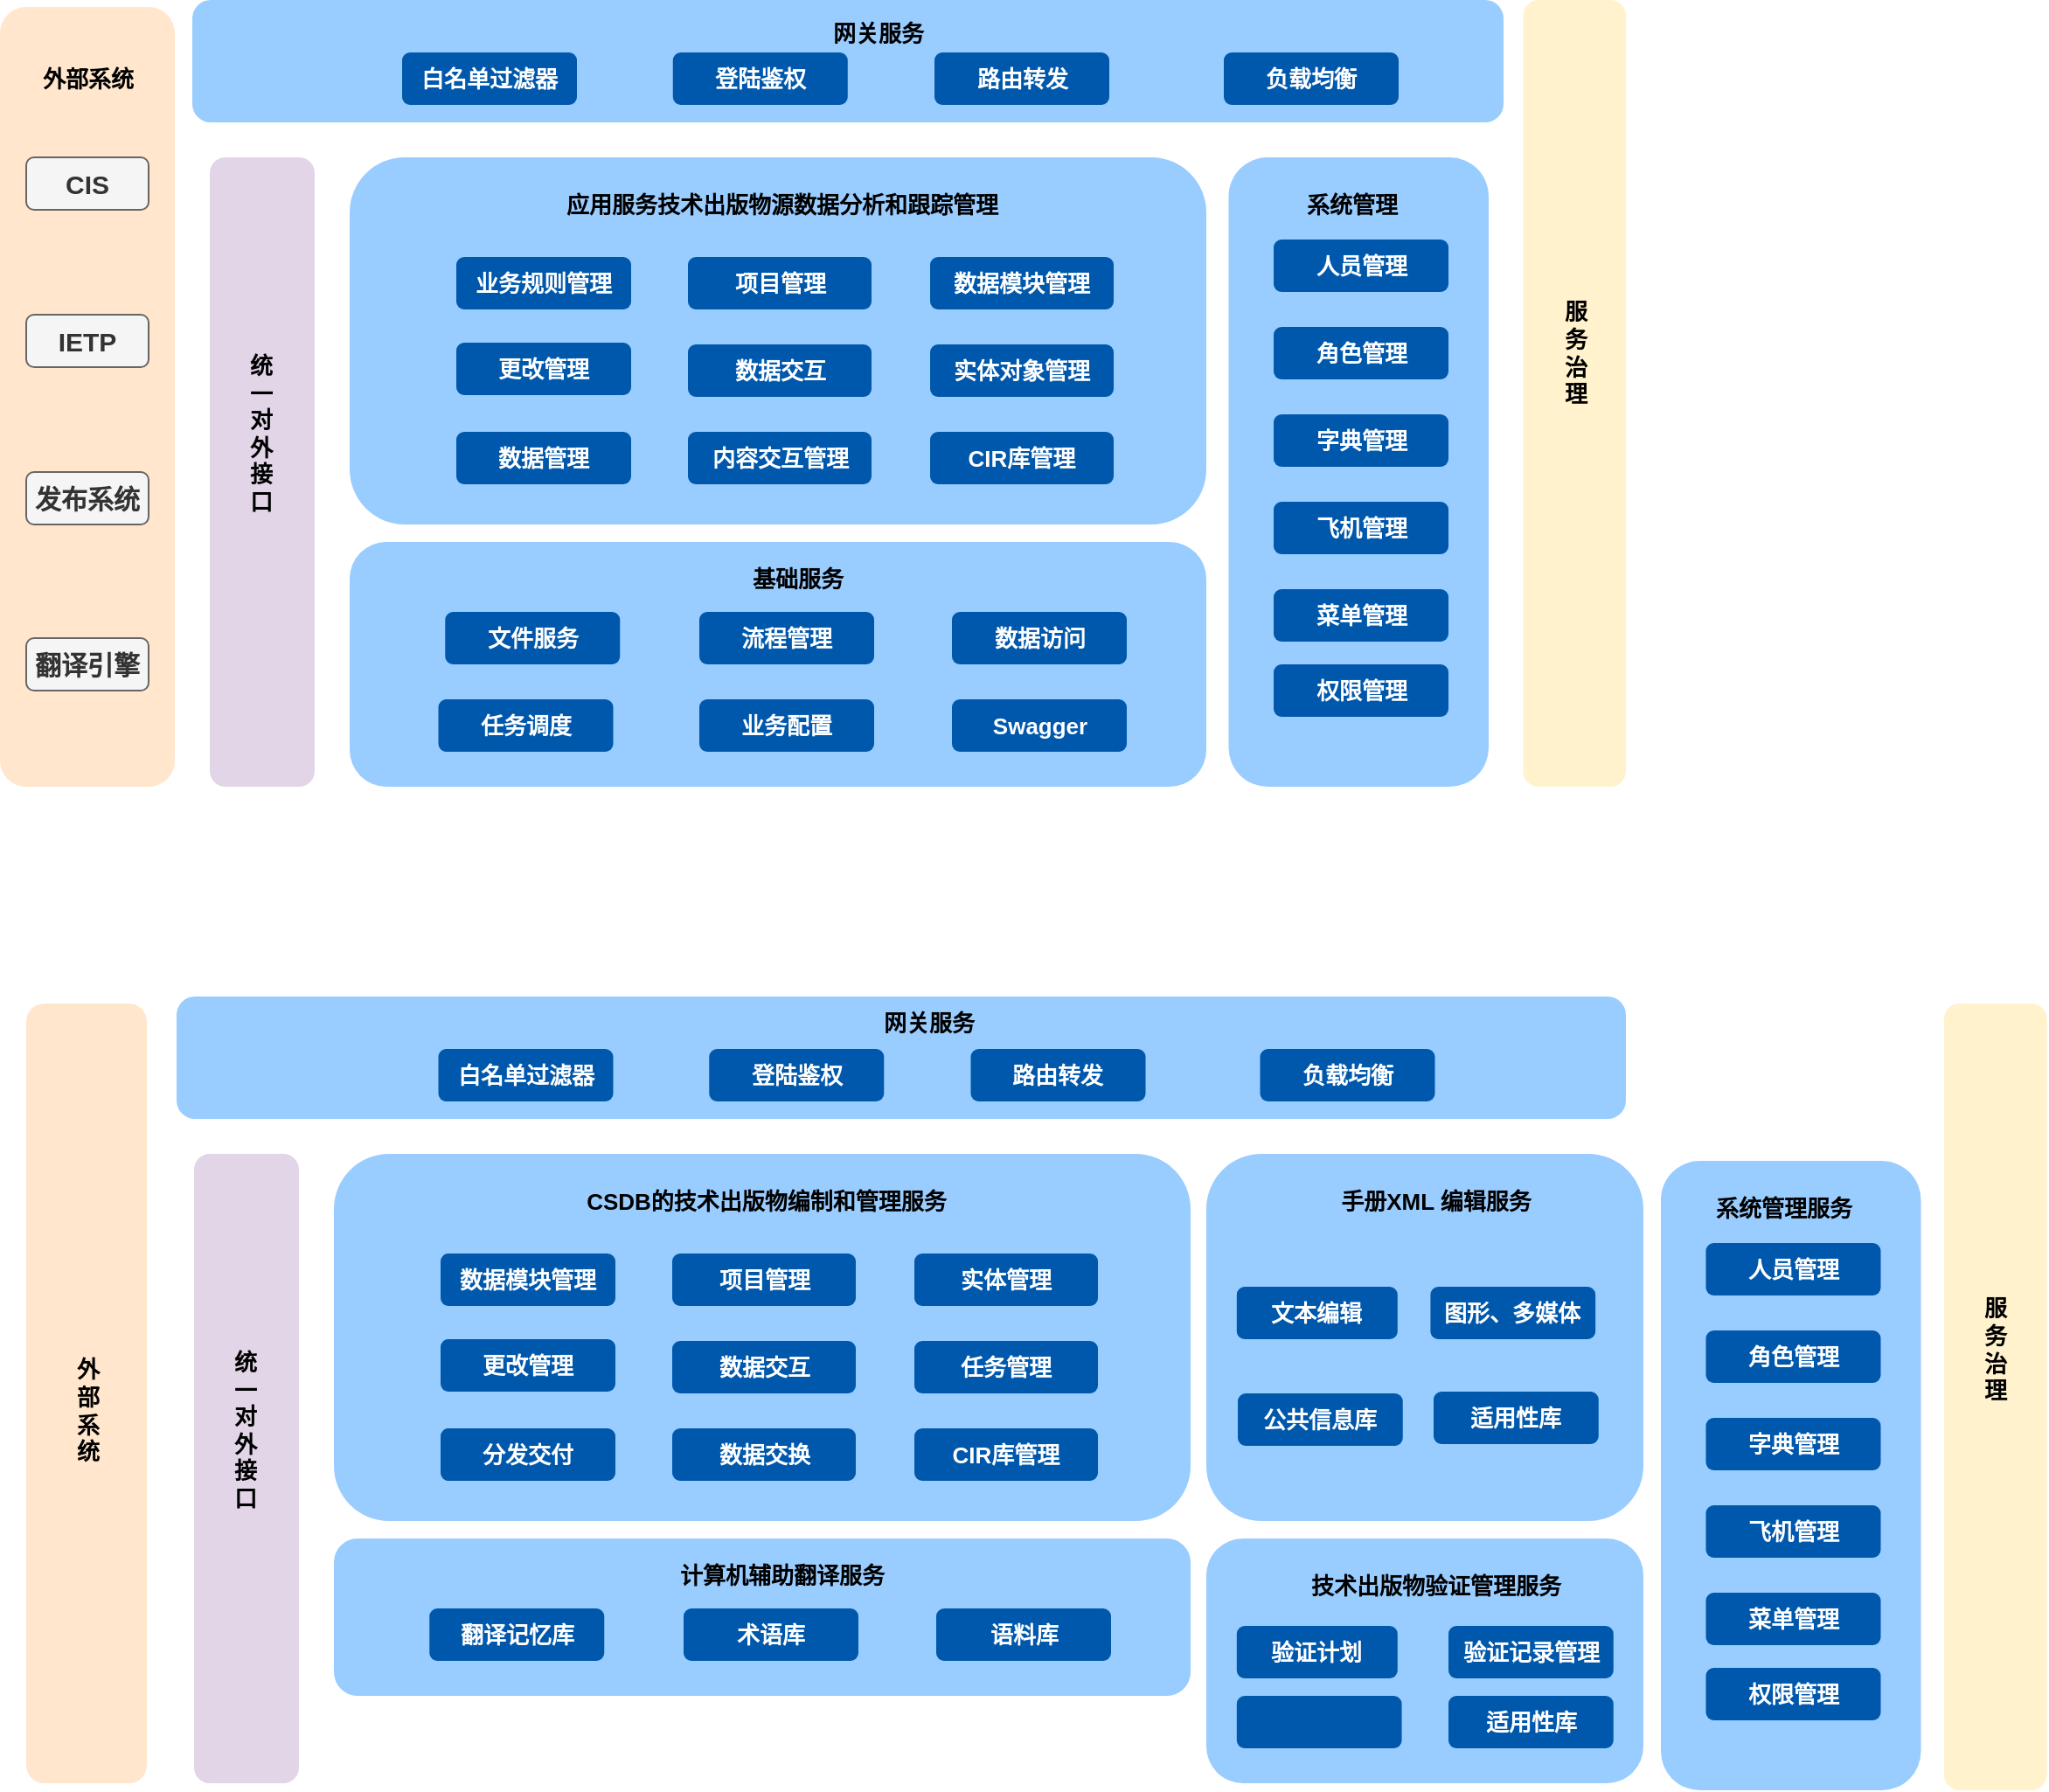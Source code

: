 <mxfile version="28.2.7">
  <diagram name="第 1 页" id="pEPzGr8JVzk4aD1bEKaW">
    <mxGraphModel dx="1226" dy="620" grid="1" gridSize="10" guides="1" tooltips="1" connect="1" arrows="1" fold="1" page="1" pageScale="1" pageWidth="827" pageHeight="1169" math="0" shadow="0">
      <root>
        <mxCell id="0" />
        <mxCell id="1" parent="0" />
        <mxCell id="tqjAG6MXT4f4XY4HCw1w-1" value="" style="rounded=1;whiteSpace=wrap;html=1;fillColor=#99CCFF;strokeColor=none;" vertex="1" parent="1">
          <mxGeometry x="270" y="370" width="490" height="140" as="geometry" />
        </mxCell>
        <mxCell id="tqjAG6MXT4f4XY4HCw1w-2" value="基础服务" style="text;html=1;align=center;verticalAlign=middle;resizable=0;points=[];autosize=1;strokeColor=none;fillColor=none;fontStyle=1;fontSize=13;" vertex="1" parent="1">
          <mxGeometry x="486" y="376" width="80" height="30" as="geometry" />
        </mxCell>
        <mxCell id="tqjAG6MXT4f4XY4HCw1w-3" value="文件服务" style="rounded=1;whiteSpace=wrap;html=1;fontStyle=1;fontSize=13;strokeColor=none;fillColor=#0058AC;fontColor=#FFFFFF;" vertex="1" parent="1">
          <mxGeometry x="324.63" y="410" width="100" height="30" as="geometry" />
        </mxCell>
        <mxCell id="tqjAG6MXT4f4XY4HCw1w-4" value="任务调度" style="rounded=1;whiteSpace=wrap;html=1;fontStyle=1;fontSize=13;strokeColor=none;fillColor=#0058AC;fontColor=#FFFFFF;" vertex="1" parent="1">
          <mxGeometry x="320.75" y="460" width="100" height="30" as="geometry" />
        </mxCell>
        <mxCell id="tqjAG6MXT4f4XY4HCw1w-5" value="数据访问" style="rounded=1;whiteSpace=wrap;html=1;fontStyle=1;fontSize=13;strokeColor=none;fillColor=#0058AC;fontColor=#FFFFFF;" vertex="1" parent="1">
          <mxGeometry x="614.5" y="410" width="100" height="30" as="geometry" />
        </mxCell>
        <mxCell id="tqjAG6MXT4f4XY4HCw1w-6" value="流程管理" style="rounded=1;whiteSpace=wrap;html=1;fontStyle=1;fontSize=13;strokeColor=none;fillColor=#0058AC;fontColor=#FFFFFF;" vertex="1" parent="1">
          <mxGeometry x="470" y="410" width="100" height="30" as="geometry" />
        </mxCell>
        <mxCell id="tqjAG6MXT4f4XY4HCw1w-7" value="业务配置" style="rounded=1;whiteSpace=wrap;html=1;fontStyle=1;fontSize=13;strokeColor=none;fillColor=#0058AC;fontColor=#FFFFFF;" vertex="1" parent="1">
          <mxGeometry x="470" y="460" width="100" height="30" as="geometry" />
        </mxCell>
        <mxCell id="tqjAG6MXT4f4XY4HCw1w-8" value="Swagger" style="rounded=1;whiteSpace=wrap;html=1;fontStyle=1;fontSize=13;strokeColor=none;fillColor=#0058AC;fontColor=#FFFFFF;" vertex="1" parent="1">
          <mxGeometry x="614.5" y="460" width="100" height="30" as="geometry" />
        </mxCell>
        <mxCell id="tqjAG6MXT4f4XY4HCw1w-9" value="" style="rounded=1;whiteSpace=wrap;html=1;fillColor=#99CCFF;strokeColor=none;" vertex="1" parent="1">
          <mxGeometry x="772.76" y="150" width="148.75" height="360" as="geometry" />
        </mxCell>
        <mxCell id="tqjAG6MXT4f4XY4HCw1w-10" value="系统管理" style="text;html=1;align=center;verticalAlign=middle;resizable=0;points=[];autosize=1;strokeColor=none;fillColor=none;fontStyle=1;fontSize=13;" vertex="1" parent="1">
          <mxGeometry x="803.01" y="162" width="80" height="30" as="geometry" />
        </mxCell>
        <mxCell id="tqjAG6MXT4f4XY4HCw1w-11" value="人员管理" style="rounded=1;whiteSpace=wrap;html=1;fontStyle=1;fontSize=13;strokeColor=none;fillColor=#0058AC;fontColor=#FFFFFF;" vertex="1" parent="1">
          <mxGeometry x="798.51" y="197" width="100" height="30" as="geometry" />
        </mxCell>
        <mxCell id="tqjAG6MXT4f4XY4HCw1w-12" value="角色管理" style="rounded=1;whiteSpace=wrap;html=1;fontStyle=1;fontSize=13;strokeColor=none;fillColor=#0058AC;fontColor=#FFFFFF;" vertex="1" parent="1">
          <mxGeometry x="798.51" y="247" width="100" height="30" as="geometry" />
        </mxCell>
        <mxCell id="tqjAG6MXT4f4XY4HCw1w-13" value="字典管理" style="rounded=1;whiteSpace=wrap;html=1;fontStyle=1;fontSize=13;strokeColor=none;fillColor=#0058AC;fontColor=#FFFFFF;" vertex="1" parent="1">
          <mxGeometry x="798.51" y="297" width="100" height="30" as="geometry" />
        </mxCell>
        <mxCell id="tqjAG6MXT4f4XY4HCw1w-14" value="飞机管理" style="rounded=1;whiteSpace=wrap;html=1;fontStyle=1;fontSize=13;strokeColor=none;fillColor=#0058AC;fontColor=#FFFFFF;" vertex="1" parent="1">
          <mxGeometry x="798.51" y="347" width="100" height="30" as="geometry" />
        </mxCell>
        <mxCell id="tqjAG6MXT4f4XY4HCw1w-15" value="菜单管理" style="rounded=1;whiteSpace=wrap;html=1;fontStyle=1;fontSize=13;strokeColor=none;fillColor=#0058AC;fontColor=#FFFFFF;" vertex="1" parent="1">
          <mxGeometry x="798.51" y="397" width="100" height="30" as="geometry" />
        </mxCell>
        <mxCell id="tqjAG6MXT4f4XY4HCw1w-16" value="权限管理" style="rounded=1;whiteSpace=wrap;html=1;fontStyle=1;fontSize=13;strokeColor=none;fillColor=#0058AC;fontColor=#FFFFFF;" vertex="1" parent="1">
          <mxGeometry x="798.51" y="440" width="100" height="30" as="geometry" />
        </mxCell>
        <mxCell id="tqjAG6MXT4f4XY4HCw1w-17" value="" style="rounded=1;whiteSpace=wrap;html=1;fillColor=#99CCFF;strokeColor=none;" vertex="1" parent="1">
          <mxGeometry x="270" y="150" width="490" height="210" as="geometry" />
        </mxCell>
        <mxCell id="tqjAG6MXT4f4XY4HCw1w-18" value="业务规则管理" style="rounded=1;whiteSpace=wrap;html=1;fontStyle=1;fontSize=13;strokeColor=none;fillColor=#0058AC;fontColor=#FFFFFF;" vertex="1" parent="1">
          <mxGeometry x="331" y="207" width="100" height="30" as="geometry" />
        </mxCell>
        <mxCell id="tqjAG6MXT4f4XY4HCw1w-19" value="更改管理" style="rounded=1;whiteSpace=wrap;html=1;fontStyle=1;fontSize=13;strokeColor=none;fillColor=#0058AC;fontColor=#FFFFFF;" vertex="1" parent="1">
          <mxGeometry x="331" y="256" width="100" height="30" as="geometry" />
        </mxCell>
        <mxCell id="tqjAG6MXT4f4XY4HCw1w-20" value="数据管理" style="rounded=1;whiteSpace=wrap;html=1;fontStyle=1;fontSize=13;strokeColor=none;fillColor=#0058AC;fontColor=#FFFFFF;" vertex="1" parent="1">
          <mxGeometry x="331" y="307" width="100" height="30" as="geometry" />
        </mxCell>
        <mxCell id="tqjAG6MXT4f4XY4HCw1w-21" value="项目管理" style="rounded=1;whiteSpace=wrap;html=1;fontStyle=1;fontSize=13;strokeColor=none;fillColor=#0058AC;fontColor=#FFFFFF;" vertex="1" parent="1">
          <mxGeometry x="463.5" y="207" width="105" height="30" as="geometry" />
        </mxCell>
        <mxCell id="tqjAG6MXT4f4XY4HCw1w-22" value="数据交互" style="rounded=1;whiteSpace=wrap;html=1;fontStyle=1;fontSize=13;strokeColor=none;fillColor=#0058AC;fontColor=#FFFFFF;" vertex="1" parent="1">
          <mxGeometry x="463.5" y="257" width="105" height="30" as="geometry" />
        </mxCell>
        <mxCell id="tqjAG6MXT4f4XY4HCw1w-23" value="内容交互管理" style="rounded=1;whiteSpace=wrap;html=1;fontStyle=1;fontSize=13;strokeColor=none;fillColor=#0058AC;fontColor=#FFFFFF;" vertex="1" parent="1">
          <mxGeometry x="463.5" y="307" width="105" height="30" as="geometry" />
        </mxCell>
        <mxCell id="tqjAG6MXT4f4XY4HCw1w-24" value="数据模块管理" style="rounded=1;whiteSpace=wrap;html=1;fontStyle=1;fontSize=13;strokeColor=none;fillColor=#0058AC;fontColor=#FFFFFF;" vertex="1" parent="1">
          <mxGeometry x="602.01" y="207" width="105" height="30" as="geometry" />
        </mxCell>
        <mxCell id="tqjAG6MXT4f4XY4HCw1w-25" value="实体对象管理" style="rounded=1;whiteSpace=wrap;html=1;fontStyle=1;fontSize=13;strokeColor=none;fillColor=#0058AC;fontColor=#FFFFFF;" vertex="1" parent="1">
          <mxGeometry x="602.01" y="257" width="105" height="30" as="geometry" />
        </mxCell>
        <mxCell id="tqjAG6MXT4f4XY4HCw1w-26" value="CIR库管理" style="rounded=1;whiteSpace=wrap;html=1;fontStyle=1;fontSize=13;strokeColor=none;fillColor=#0058AC;fontColor=#FFFFFF;" vertex="1" parent="1">
          <mxGeometry x="602.01" y="307" width="105" height="30" as="geometry" />
        </mxCell>
        <mxCell id="tqjAG6MXT4f4XY4HCw1w-27" value="应用服务技术出版物源数据分析和跟踪管理" style="text;html=1;align=center;verticalAlign=middle;resizable=0;points=[];autosize=1;strokeColor=none;fillColor=none;fontStyle=1;fontSize=13;" vertex="1" parent="1">
          <mxGeometry x="382.25" y="162" width="270" height="30" as="geometry" />
        </mxCell>
        <mxCell id="tqjAG6MXT4f4XY4HCw1w-28" value="" style="rounded=1;whiteSpace=wrap;html=1;fillColor=#99CCFF;strokeColor=none;" vertex="1" parent="1">
          <mxGeometry x="180" y="60" width="750" height="70" as="geometry" />
        </mxCell>
        <mxCell id="tqjAG6MXT4f4XY4HCw1w-29" value="网关服务" style="text;html=1;align=center;verticalAlign=middle;resizable=0;points=[];autosize=1;strokeColor=none;fillColor=none;fontStyle=1;fontSize=13;" vertex="1" parent="1">
          <mxGeometry x="531.88" y="64" width="80" height="30" as="geometry" />
        </mxCell>
        <mxCell id="tqjAG6MXT4f4XY4HCw1w-30" value="白名单过滤器" style="rounded=1;whiteSpace=wrap;html=1;fontStyle=1;fontSize=13;strokeColor=none;fillColor=#0058AC;fontColor=#FFFFFF;" vertex="1" parent="1">
          <mxGeometry x="300" y="90" width="100" height="30" as="geometry" />
        </mxCell>
        <mxCell id="tqjAG6MXT4f4XY4HCw1w-31" value="登陆鉴权" style="rounded=1;whiteSpace=wrap;html=1;fontStyle=1;fontSize=13;strokeColor=none;fillColor=#0058AC;fontColor=#FFFFFF;" vertex="1" parent="1">
          <mxGeometry x="454.88" y="90" width="100" height="30" as="geometry" />
        </mxCell>
        <mxCell id="tqjAG6MXT4f4XY4HCw1w-32" value="路由转发" style="rounded=1;whiteSpace=wrap;html=1;fontStyle=1;fontSize=13;strokeColor=none;fillColor=#0058AC;fontColor=#FFFFFF;" vertex="1" parent="1">
          <mxGeometry x="604.51" y="90" width="100" height="30" as="geometry" />
        </mxCell>
        <mxCell id="tqjAG6MXT4f4XY4HCw1w-33" value="负载均衡" style="rounded=1;whiteSpace=wrap;html=1;fontStyle=1;fontSize=13;strokeColor=none;fillColor=#0058AC;fontColor=#FFFFFF;" vertex="1" parent="1">
          <mxGeometry x="770" y="90" width="100" height="30" as="geometry" />
        </mxCell>
        <mxCell id="tqjAG6MXT4f4XY4HCw1w-34" value="" style="rounded=1;whiteSpace=wrap;html=1;fillColor=#e1d5e7;strokeColor=none;" vertex="1" parent="1">
          <mxGeometry x="190" y="150" width="60" height="360" as="geometry" />
        </mxCell>
        <mxCell id="tqjAG6MXT4f4XY4HCw1w-35" value="统&lt;div&gt;一&lt;/div&gt;&lt;div&gt;对&lt;/div&gt;&lt;div&gt;外&lt;/div&gt;&lt;div&gt;接&lt;/div&gt;&lt;div&gt;口&lt;/div&gt;&lt;div&gt;&lt;br&gt;&lt;/div&gt;" style="text;html=1;align=center;verticalAlign=middle;resizable=0;points=[];autosize=1;strokeColor=none;fillColor=none;fontStyle=1;fontSize=13;" vertex="1" parent="1">
          <mxGeometry x="198.75" y="256" width="40" height="120" as="geometry" />
        </mxCell>
        <mxCell id="tqjAG6MXT4f4XY4HCw1w-36" value="" style="rounded=1;whiteSpace=wrap;html=1;fillColor=#fff2cc;strokeColor=none;" vertex="1" parent="1">
          <mxGeometry x="941.25" y="60" width="58.75" height="450" as="geometry" />
        </mxCell>
        <mxCell id="tqjAG6MXT4f4XY4HCw1w-37" value="服&lt;div&gt;务&lt;/div&gt;&lt;div&gt;治&lt;/div&gt;&lt;div&gt;理&lt;/div&gt;" style="text;html=1;align=center;verticalAlign=middle;resizable=0;points=[];autosize=1;strokeColor=none;fillColor=none;fontStyle=1;fontSize=13;" vertex="1" parent="1">
          <mxGeometry x="950.63" y="222" width="40" height="80" as="geometry" />
        </mxCell>
        <mxCell id="tqjAG6MXT4f4XY4HCw1w-38" value="" style="rounded=1;whiteSpace=wrap;html=1;fillColor=#ffe6cc;strokeColor=none;" vertex="1" parent="1">
          <mxGeometry x="70" y="64" width="100" height="446" as="geometry" />
        </mxCell>
        <mxCell id="tqjAG6MXT4f4XY4HCw1w-39" value="外部系统" style="text;html=1;align=center;verticalAlign=middle;resizable=0;points=[];autosize=1;strokeColor=none;fillColor=none;fontStyle=1;fontSize=13;" vertex="1" parent="1">
          <mxGeometry x="80" y="90" width="80" height="30" as="geometry" />
        </mxCell>
        <mxCell id="tqjAG6MXT4f4XY4HCw1w-40" value="CIS" style="rounded=1;whiteSpace=wrap;html=1;fontStyle=1;fontSize=15;strokeColor=#666666;fillColor=#f5f5f5;fontColor=#333333;" vertex="1" parent="1">
          <mxGeometry x="85" y="150" width="70" height="30" as="geometry" />
        </mxCell>
        <mxCell id="tqjAG6MXT4f4XY4HCw1w-41" value="IETP" style="rounded=1;whiteSpace=wrap;html=1;fontStyle=1;fontSize=15;strokeColor=#666666;fillColor=#f5f5f5;fontColor=#333333;" vertex="1" parent="1">
          <mxGeometry x="85" y="240" width="70" height="30" as="geometry" />
        </mxCell>
        <mxCell id="tqjAG6MXT4f4XY4HCw1w-42" value="发布系统" style="rounded=1;whiteSpace=wrap;html=1;fontStyle=1;fontSize=15;strokeColor=#666666;fillColor=#f5f5f5;fontColor=#333333;" vertex="1" parent="1">
          <mxGeometry x="85" y="330" width="70" height="30" as="geometry" />
        </mxCell>
        <mxCell id="tqjAG6MXT4f4XY4HCw1w-43" value="翻译引擎" style="rounded=1;whiteSpace=wrap;html=1;fontStyle=1;fontSize=15;strokeColor=#666666;fillColor=#f5f5f5;fontColor=#333333;" vertex="1" parent="1">
          <mxGeometry x="85" y="425" width="70" height="30" as="geometry" />
        </mxCell>
        <mxCell id="tqjAG6MXT4f4XY4HCw1w-44" value="" style="rounded=1;whiteSpace=wrap;html=1;fillColor=#99CCFF;strokeColor=none;" vertex="1" parent="1">
          <mxGeometry x="261" y="940" width="490" height="90" as="geometry" />
        </mxCell>
        <mxCell id="tqjAG6MXT4f4XY4HCw1w-45" value="计算机辅助翻译服务" style="text;html=1;align=center;verticalAlign=middle;resizable=0;points=[];autosize=1;strokeColor=none;fillColor=none;fontStyle=1;fontSize=13;" vertex="1" parent="1">
          <mxGeometry x="447" y="946" width="140" height="30" as="geometry" />
        </mxCell>
        <mxCell id="tqjAG6MXT4f4XY4HCw1w-46" value="翻译记忆库" style="rounded=1;whiteSpace=wrap;html=1;fontStyle=1;fontSize=13;strokeColor=none;fillColor=#0058AC;fontColor=#FFFFFF;" vertex="1" parent="1">
          <mxGeometry x="315.63" y="980" width="100" height="30" as="geometry" />
        </mxCell>
        <mxCell id="tqjAG6MXT4f4XY4HCw1w-48" value="语料库" style="rounded=1;whiteSpace=wrap;html=1;fontStyle=1;fontSize=13;strokeColor=none;fillColor=#0058AC;fontColor=#FFFFFF;" vertex="1" parent="1">
          <mxGeometry x="605.5" y="980" width="100" height="30" as="geometry" />
        </mxCell>
        <mxCell id="tqjAG6MXT4f4XY4HCw1w-49" value="术语库" style="rounded=1;whiteSpace=wrap;html=1;fontStyle=1;fontSize=13;strokeColor=none;fillColor=#0058AC;fontColor=#FFFFFF;" vertex="1" parent="1">
          <mxGeometry x="461" y="980" width="100" height="30" as="geometry" />
        </mxCell>
        <mxCell id="tqjAG6MXT4f4XY4HCw1w-52" value="" style="rounded=1;whiteSpace=wrap;html=1;fillColor=#99CCFF;strokeColor=none;" vertex="1" parent="1">
          <mxGeometry x="1020" y="724" width="148.75" height="360" as="geometry" />
        </mxCell>
        <mxCell id="tqjAG6MXT4f4XY4HCw1w-53" value="系统管理服务" style="text;html=1;align=center;verticalAlign=middle;resizable=0;points=[];autosize=1;strokeColor=none;fillColor=none;fontStyle=1;fontSize=13;" vertex="1" parent="1">
          <mxGeometry x="1040.25" y="736" width="100" height="30" as="geometry" />
        </mxCell>
        <mxCell id="tqjAG6MXT4f4XY4HCw1w-54" value="人员管理" style="rounded=1;whiteSpace=wrap;html=1;fontStyle=1;fontSize=13;strokeColor=none;fillColor=#0058AC;fontColor=#FFFFFF;" vertex="1" parent="1">
          <mxGeometry x="1045.75" y="771" width="100" height="30" as="geometry" />
        </mxCell>
        <mxCell id="tqjAG6MXT4f4XY4HCw1w-55" value="角色管理" style="rounded=1;whiteSpace=wrap;html=1;fontStyle=1;fontSize=13;strokeColor=none;fillColor=#0058AC;fontColor=#FFFFFF;" vertex="1" parent="1">
          <mxGeometry x="1045.75" y="821" width="100" height="30" as="geometry" />
        </mxCell>
        <mxCell id="tqjAG6MXT4f4XY4HCw1w-56" value="字典管理" style="rounded=1;whiteSpace=wrap;html=1;fontStyle=1;fontSize=13;strokeColor=none;fillColor=#0058AC;fontColor=#FFFFFF;" vertex="1" parent="1">
          <mxGeometry x="1045.75" y="871" width="100" height="30" as="geometry" />
        </mxCell>
        <mxCell id="tqjAG6MXT4f4XY4HCw1w-57" value="飞机管理" style="rounded=1;whiteSpace=wrap;html=1;fontStyle=1;fontSize=13;strokeColor=none;fillColor=#0058AC;fontColor=#FFFFFF;" vertex="1" parent="1">
          <mxGeometry x="1045.75" y="921" width="100" height="30" as="geometry" />
        </mxCell>
        <mxCell id="tqjAG6MXT4f4XY4HCw1w-58" value="菜单管理" style="rounded=1;whiteSpace=wrap;html=1;fontStyle=1;fontSize=13;strokeColor=none;fillColor=#0058AC;fontColor=#FFFFFF;" vertex="1" parent="1">
          <mxGeometry x="1045.75" y="971" width="100" height="30" as="geometry" />
        </mxCell>
        <mxCell id="tqjAG6MXT4f4XY4HCw1w-59" value="权限管理" style="rounded=1;whiteSpace=wrap;html=1;fontStyle=1;fontSize=13;strokeColor=none;fillColor=#0058AC;fontColor=#FFFFFF;" vertex="1" parent="1">
          <mxGeometry x="1045.75" y="1014" width="100" height="30" as="geometry" />
        </mxCell>
        <mxCell id="tqjAG6MXT4f4XY4HCw1w-60" value="" style="rounded=1;whiteSpace=wrap;html=1;fillColor=#99CCFF;strokeColor=none;" vertex="1" parent="1">
          <mxGeometry x="261" y="720" width="490" height="210" as="geometry" />
        </mxCell>
        <mxCell id="tqjAG6MXT4f4XY4HCw1w-61" value="数据模块管理" style="rounded=1;whiteSpace=wrap;html=1;fontStyle=1;fontSize=13;strokeColor=none;fillColor=#0058AC;fontColor=#FFFFFF;" vertex="1" parent="1">
          <mxGeometry x="322" y="777" width="100" height="30" as="geometry" />
        </mxCell>
        <mxCell id="tqjAG6MXT4f4XY4HCw1w-62" value="更改管理" style="rounded=1;whiteSpace=wrap;html=1;fontStyle=1;fontSize=13;strokeColor=none;fillColor=#0058AC;fontColor=#FFFFFF;" vertex="1" parent="1">
          <mxGeometry x="322" y="826" width="100" height="30" as="geometry" />
        </mxCell>
        <mxCell id="tqjAG6MXT4f4XY4HCw1w-63" value="分发交付" style="rounded=1;whiteSpace=wrap;html=1;fontStyle=1;fontSize=13;strokeColor=none;fillColor=#0058AC;fontColor=#FFFFFF;" vertex="1" parent="1">
          <mxGeometry x="322" y="877" width="100" height="30" as="geometry" />
        </mxCell>
        <mxCell id="tqjAG6MXT4f4XY4HCw1w-64" value="项目管理" style="rounded=1;whiteSpace=wrap;html=1;fontStyle=1;fontSize=13;strokeColor=none;fillColor=#0058AC;fontColor=#FFFFFF;" vertex="1" parent="1">
          <mxGeometry x="454.5" y="777" width="105" height="30" as="geometry" />
        </mxCell>
        <mxCell id="tqjAG6MXT4f4XY4HCw1w-65" value="数据交互" style="rounded=1;whiteSpace=wrap;html=1;fontStyle=1;fontSize=13;strokeColor=none;fillColor=#0058AC;fontColor=#FFFFFF;" vertex="1" parent="1">
          <mxGeometry x="454.5" y="827" width="105" height="30" as="geometry" />
        </mxCell>
        <mxCell id="tqjAG6MXT4f4XY4HCw1w-66" value="数据交换" style="rounded=1;whiteSpace=wrap;html=1;fontStyle=1;fontSize=13;strokeColor=none;fillColor=#0058AC;fontColor=#FFFFFF;" vertex="1" parent="1">
          <mxGeometry x="454.5" y="877" width="105" height="30" as="geometry" />
        </mxCell>
        <mxCell id="tqjAG6MXT4f4XY4HCw1w-67" value="实体管理" style="rounded=1;whiteSpace=wrap;html=1;fontStyle=1;fontSize=13;strokeColor=none;fillColor=#0058AC;fontColor=#FFFFFF;" vertex="1" parent="1">
          <mxGeometry x="593.01" y="777" width="105" height="30" as="geometry" />
        </mxCell>
        <mxCell id="tqjAG6MXT4f4XY4HCw1w-68" value="任务管理" style="rounded=1;whiteSpace=wrap;html=1;fontStyle=1;fontSize=13;strokeColor=none;fillColor=#0058AC;fontColor=#FFFFFF;" vertex="1" parent="1">
          <mxGeometry x="593.01" y="827" width="105" height="30" as="geometry" />
        </mxCell>
        <mxCell id="tqjAG6MXT4f4XY4HCw1w-69" value="CIR库管理" style="rounded=1;whiteSpace=wrap;html=1;fontStyle=1;fontSize=13;strokeColor=none;fillColor=#0058AC;fontColor=#FFFFFF;" vertex="1" parent="1">
          <mxGeometry x="593.01" y="877" width="105" height="30" as="geometry" />
        </mxCell>
        <mxCell id="tqjAG6MXT4f4XY4HCw1w-70" value="CSDB的技术出版物编制和管理服务" style="text;html=1;align=center;verticalAlign=middle;resizable=0;points=[];autosize=1;strokeColor=none;fillColor=none;fontStyle=1;fontSize=13;" vertex="1" parent="1">
          <mxGeometry x="393.25" y="732" width="230" height="30" as="geometry" />
        </mxCell>
        <mxCell id="tqjAG6MXT4f4XY4HCw1w-71" value="" style="rounded=1;whiteSpace=wrap;html=1;fillColor=#99CCFF;strokeColor=none;" vertex="1" parent="1">
          <mxGeometry x="171" y="630" width="829" height="70" as="geometry" />
        </mxCell>
        <mxCell id="tqjAG6MXT4f4XY4HCw1w-72" value="网关服务" style="text;html=1;align=center;verticalAlign=middle;resizable=0;points=[];autosize=1;strokeColor=none;fillColor=none;fontStyle=1;fontSize=13;" vertex="1" parent="1">
          <mxGeometry x="561.0" y="630" width="80" height="30" as="geometry" />
        </mxCell>
        <mxCell id="tqjAG6MXT4f4XY4HCw1w-73" value="白名单过滤器" style="rounded=1;whiteSpace=wrap;html=1;fontStyle=1;fontSize=13;strokeColor=none;fillColor=#0058AC;fontColor=#FFFFFF;" vertex="1" parent="1">
          <mxGeometry x="320.75" y="660" width="100" height="30" as="geometry" />
        </mxCell>
        <mxCell id="tqjAG6MXT4f4XY4HCw1w-74" value="登陆鉴权" style="rounded=1;whiteSpace=wrap;html=1;fontStyle=1;fontSize=13;strokeColor=none;fillColor=#0058AC;fontColor=#FFFFFF;" vertex="1" parent="1">
          <mxGeometry x="475.63" y="660" width="100" height="30" as="geometry" />
        </mxCell>
        <mxCell id="tqjAG6MXT4f4XY4HCw1w-75" value="路由转发" style="rounded=1;whiteSpace=wrap;html=1;fontStyle=1;fontSize=13;strokeColor=none;fillColor=#0058AC;fontColor=#FFFFFF;" vertex="1" parent="1">
          <mxGeometry x="625.26" y="660" width="100" height="30" as="geometry" />
        </mxCell>
        <mxCell id="tqjAG6MXT4f4XY4HCw1w-76" value="负载均衡" style="rounded=1;whiteSpace=wrap;html=1;fontStyle=1;fontSize=13;strokeColor=none;fillColor=#0058AC;fontColor=#FFFFFF;" vertex="1" parent="1">
          <mxGeometry x="790.75" y="660" width="100" height="30" as="geometry" />
        </mxCell>
        <mxCell id="tqjAG6MXT4f4XY4HCw1w-77" value="" style="rounded=1;whiteSpace=wrap;html=1;fillColor=#e1d5e7;strokeColor=none;" vertex="1" parent="1">
          <mxGeometry x="181" y="720" width="60" height="360" as="geometry" />
        </mxCell>
        <mxCell id="tqjAG6MXT4f4XY4HCw1w-78" value="统&lt;div&gt;一&lt;/div&gt;&lt;div&gt;对&lt;/div&gt;&lt;div&gt;外&lt;/div&gt;&lt;div&gt;接&lt;/div&gt;&lt;div&gt;口&lt;/div&gt;&lt;div&gt;&lt;br&gt;&lt;/div&gt;" style="text;html=1;align=center;verticalAlign=middle;resizable=0;points=[];autosize=1;strokeColor=none;fillColor=none;fontStyle=1;fontSize=13;" vertex="1" parent="1">
          <mxGeometry x="189.75" y="826" width="40" height="120" as="geometry" />
        </mxCell>
        <mxCell id="tqjAG6MXT4f4XY4HCw1w-79" value="" style="rounded=1;whiteSpace=wrap;html=1;fillColor=#fff2cc;strokeColor=none;" vertex="1" parent="1">
          <mxGeometry x="1182" y="634" width="58.75" height="450" as="geometry" />
        </mxCell>
        <mxCell id="tqjAG6MXT4f4XY4HCw1w-80" value="服&lt;div&gt;务&lt;/div&gt;&lt;div&gt;治&lt;/div&gt;&lt;div&gt;理&lt;/div&gt;" style="text;html=1;align=center;verticalAlign=middle;resizable=0;points=[];autosize=1;strokeColor=none;fillColor=none;fontStyle=1;fontSize=13;" vertex="1" parent="1">
          <mxGeometry x="1191.38" y="792" width="40" height="80" as="geometry" />
        </mxCell>
        <mxCell id="tqjAG6MXT4f4XY4HCw1w-81" value="" style="rounded=1;whiteSpace=wrap;html=1;fillColor=#ffe6cc;strokeColor=none;" vertex="1" parent="1">
          <mxGeometry x="85" y="634" width="69" height="446" as="geometry" />
        </mxCell>
        <mxCell id="tqjAG6MXT4f4XY4HCw1w-82" value="外&lt;div&gt;部&lt;/div&gt;&lt;div&gt;系&lt;/div&gt;&lt;div&gt;统&lt;/div&gt;" style="text;html=1;align=center;verticalAlign=middle;resizable=0;points=[];autosize=1;strokeColor=none;fillColor=none;fontStyle=1;fontSize=13;" vertex="1" parent="1">
          <mxGeometry x="99.5" y="827" width="40" height="80" as="geometry" />
        </mxCell>
        <mxCell id="tqjAG6MXT4f4XY4HCw1w-87" value="" style="rounded=1;whiteSpace=wrap;html=1;fillColor=#99CCFF;strokeColor=none;" vertex="1" parent="1">
          <mxGeometry x="760" y="720" width="250" height="210" as="geometry" />
        </mxCell>
        <mxCell id="tqjAG6MXT4f4XY4HCw1w-88" value="手册XML 编辑服务" style="text;html=1;align=center;verticalAlign=middle;resizable=0;points=[];autosize=1;strokeColor=none;fillColor=none;fontStyle=1;fontSize=13;" vertex="1" parent="1">
          <mxGeometry x="825.63" y="732" width="130" height="30" as="geometry" />
        </mxCell>
        <mxCell id="tqjAG6MXT4f4XY4HCw1w-91" value="文本编辑" style="rounded=1;whiteSpace=wrap;html=1;fontStyle=1;fontSize=13;strokeColor=none;fillColor=#0058AC;fontColor=#FFFFFF;" vertex="1" parent="1">
          <mxGeometry x="777.41" y="796" width="91.99" height="30" as="geometry" />
        </mxCell>
        <mxCell id="tqjAG6MXT4f4XY4HCw1w-92" value="图形、多媒体" style="rounded=1;whiteSpace=wrap;html=1;fontStyle=1;fontSize=13;strokeColor=none;fillColor=#0058AC;fontColor=#FFFFFF;" vertex="1" parent="1">
          <mxGeometry x="888.21" y="796" width="94.37" height="30" as="geometry" />
        </mxCell>
        <mxCell id="tqjAG6MXT4f4XY4HCw1w-93" value="公共信息库" style="rounded=1;whiteSpace=wrap;html=1;fontStyle=1;fontSize=13;strokeColor=none;fillColor=#0058AC;fontColor=#FFFFFF;" vertex="1" parent="1">
          <mxGeometry x="778.01" y="857" width="94.37" height="30" as="geometry" />
        </mxCell>
        <mxCell id="tqjAG6MXT4f4XY4HCw1w-94" value="适用性库" style="rounded=1;whiteSpace=wrap;html=1;fontStyle=1;fontSize=13;strokeColor=none;fillColor=#0058AC;fontColor=#FFFFFF;" vertex="1" parent="1">
          <mxGeometry x="890" y="856" width="94.37" height="30" as="geometry" />
        </mxCell>
        <mxCell id="tqjAG6MXT4f4XY4HCw1w-95" value="" style="rounded=1;whiteSpace=wrap;html=1;fillColor=#99CCFF;strokeColor=none;" vertex="1" parent="1">
          <mxGeometry x="760" y="940" width="250" height="140" as="geometry" />
        </mxCell>
        <mxCell id="tqjAG6MXT4f4XY4HCw1w-96" value="技术出版物验证管理服务" style="text;html=1;align=center;verticalAlign=middle;resizable=0;points=[];autosize=1;strokeColor=none;fillColor=none;fontStyle=1;fontSize=13;" vertex="1" parent="1">
          <mxGeometry x="805.63" y="952" width="170" height="30" as="geometry" />
        </mxCell>
        <mxCell id="tqjAG6MXT4f4XY4HCw1w-97" value="验证计划" style="rounded=1;whiteSpace=wrap;html=1;fontStyle=1;fontSize=13;strokeColor=none;fillColor=#0058AC;fontColor=#FFFFFF;" vertex="1" parent="1">
          <mxGeometry x="777.41" y="990" width="91.99" height="30" as="geometry" />
        </mxCell>
        <mxCell id="tqjAG6MXT4f4XY4HCw1w-98" value="验证记录管理" style="rounded=1;whiteSpace=wrap;html=1;fontStyle=1;fontSize=13;strokeColor=none;fillColor=#0058AC;fontColor=#FFFFFF;" vertex="1" parent="1">
          <mxGeometry x="898.51" y="990" width="94.37" height="30" as="geometry" />
        </mxCell>
        <mxCell id="tqjAG6MXT4f4XY4HCw1w-99" value="" style="rounded=1;whiteSpace=wrap;html=1;fontStyle=1;fontSize=13;strokeColor=none;fillColor=#0058AC;fontColor=#FFFFFF;" vertex="1" parent="1">
          <mxGeometry x="777.41" y="1030" width="94.37" height="30" as="geometry" />
        </mxCell>
        <mxCell id="tqjAG6MXT4f4XY4HCw1w-100" value="适用性库" style="rounded=1;whiteSpace=wrap;html=1;fontStyle=1;fontSize=13;strokeColor=none;fillColor=#0058AC;fontColor=#FFFFFF;" vertex="1" parent="1">
          <mxGeometry x="898.51" y="1030" width="94.37" height="30" as="geometry" />
        </mxCell>
      </root>
    </mxGraphModel>
  </diagram>
</mxfile>
